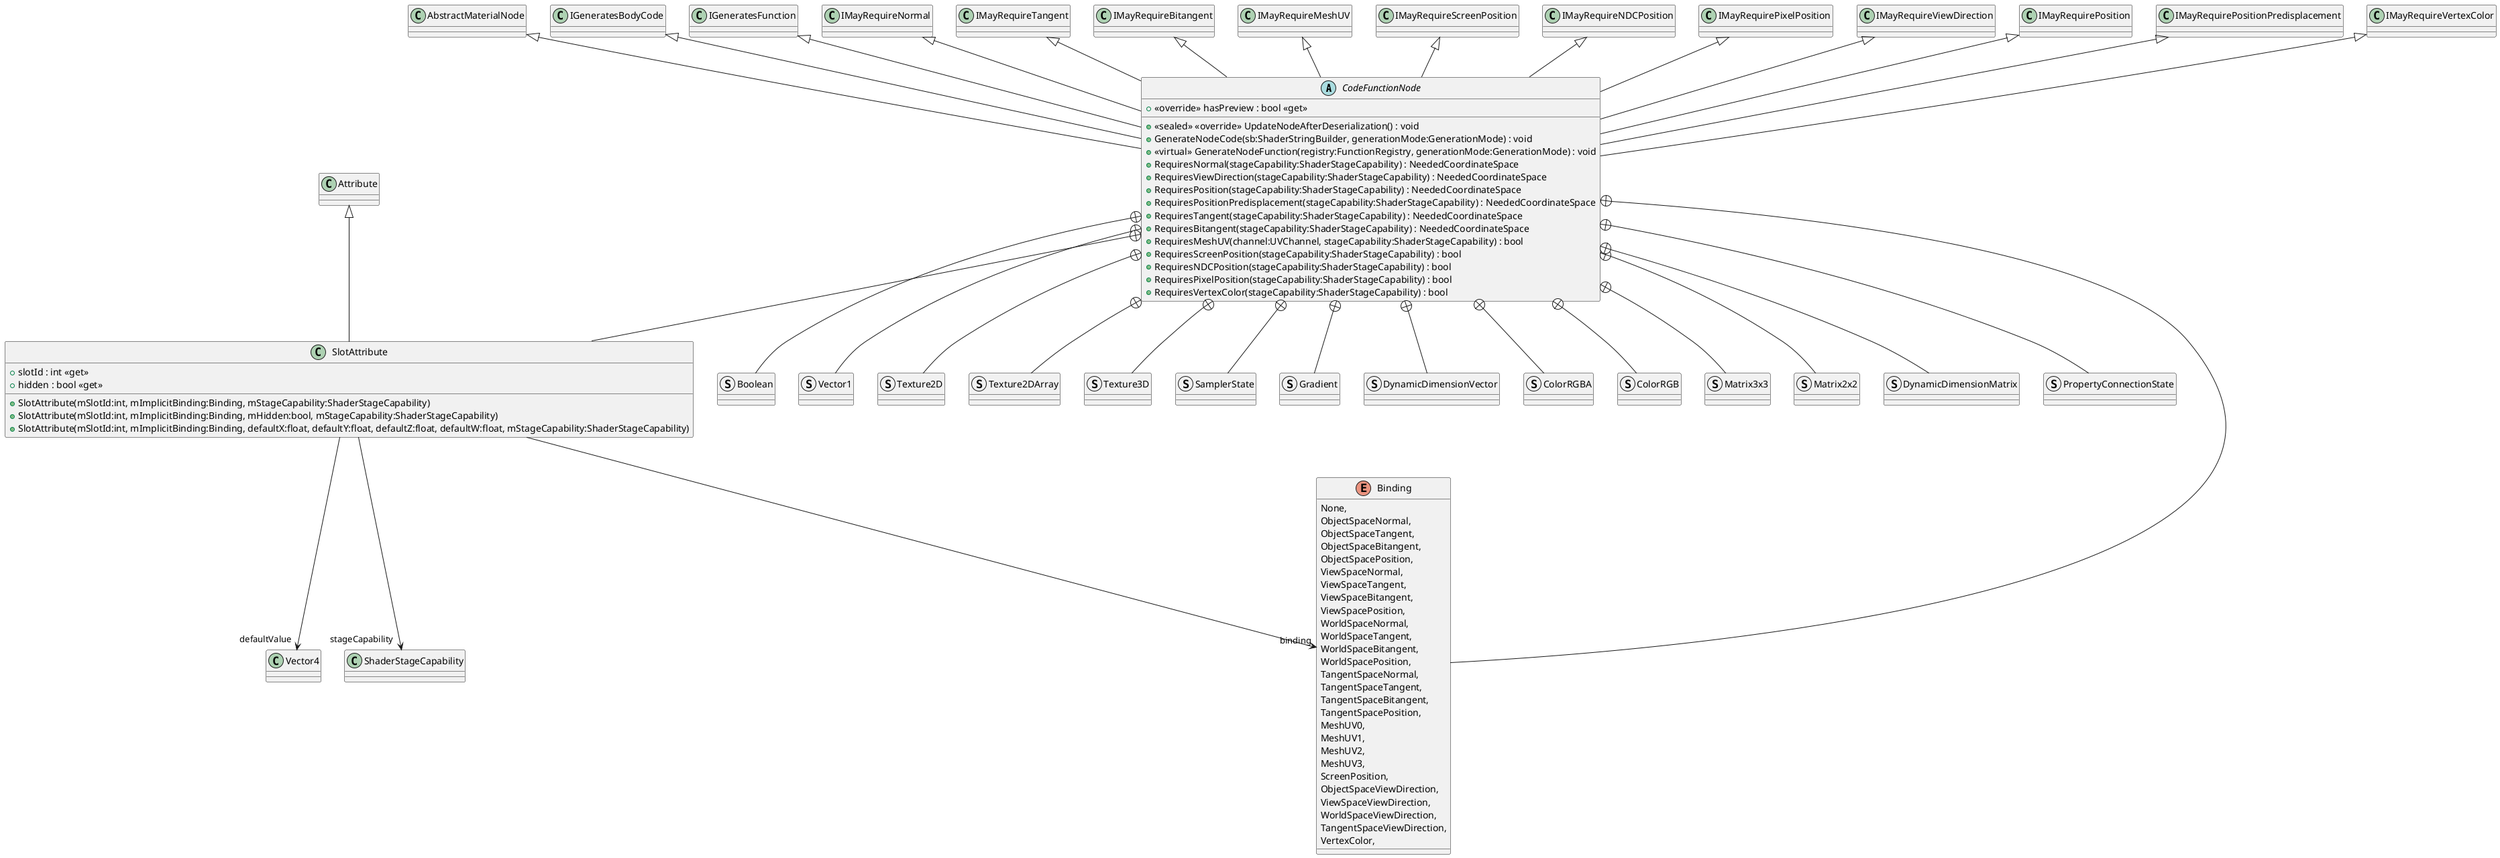 @startuml
abstract class CodeFunctionNode {
    + <<override>> hasPreview : bool <<get>>
    + <<sealed>> <<override>> UpdateNodeAfterDeserialization() : void
    + GenerateNodeCode(sb:ShaderStringBuilder, generationMode:GenerationMode) : void
    + <<virtual>> GenerateNodeFunction(registry:FunctionRegistry, generationMode:GenerationMode) : void
    + RequiresNormal(stageCapability:ShaderStageCapability) : NeededCoordinateSpace
    + RequiresViewDirection(stageCapability:ShaderStageCapability) : NeededCoordinateSpace
    + RequiresPosition(stageCapability:ShaderStageCapability) : NeededCoordinateSpace
    + RequiresPositionPredisplacement(stageCapability:ShaderStageCapability) : NeededCoordinateSpace
    + RequiresTangent(stageCapability:ShaderStageCapability) : NeededCoordinateSpace
    + RequiresBitangent(stageCapability:ShaderStageCapability) : NeededCoordinateSpace
    + RequiresMeshUV(channel:UVChannel, stageCapability:ShaderStageCapability) : bool
    + RequiresScreenPosition(stageCapability:ShaderStageCapability) : bool
    + RequiresNDCPosition(stageCapability:ShaderStageCapability) : bool
    + RequiresPixelPosition(stageCapability:ShaderStageCapability) : bool
    + RequiresVertexColor(stageCapability:ShaderStageCapability) : bool
}
struct Boolean {
}
struct Vector1 {
}
struct Texture2D {
}
struct Texture2DArray {
}
struct Texture3D {
}
struct SamplerState {
}
struct Gradient {
}
struct DynamicDimensionVector {
}
struct ColorRGBA {
}
struct ColorRGB {
}
struct Matrix3x3 {
}
struct Matrix2x2 {
}
struct DynamicDimensionMatrix {
}
struct PropertyConnectionState {
}
enum Binding {
    None,
    ObjectSpaceNormal,
    ObjectSpaceTangent,
    ObjectSpaceBitangent,
    ObjectSpacePosition,
    ViewSpaceNormal,
    ViewSpaceTangent,
    ViewSpaceBitangent,
    ViewSpacePosition,
    WorldSpaceNormal,
    WorldSpaceTangent,
    WorldSpaceBitangent,
    WorldSpacePosition,
    TangentSpaceNormal,
    TangentSpaceTangent,
    TangentSpaceBitangent,
    TangentSpacePosition,
    MeshUV0,
    MeshUV1,
    MeshUV2,
    MeshUV3,
    ScreenPosition,
    ObjectSpaceViewDirection,
    ViewSpaceViewDirection,
    WorldSpaceViewDirection,
    TangentSpaceViewDirection,
    VertexColor,
}
class SlotAttribute {
    + slotId : int <<get>>
    + hidden : bool <<get>>
    + SlotAttribute(mSlotId:int, mImplicitBinding:Binding, mStageCapability:ShaderStageCapability)
    + SlotAttribute(mSlotId:int, mImplicitBinding:Binding, mHidden:bool, mStageCapability:ShaderStageCapability)
    + SlotAttribute(mSlotId:int, mImplicitBinding:Binding, defaultX:float, defaultY:float, defaultZ:float, defaultW:float, mStageCapability:ShaderStageCapability)
}
AbstractMaterialNode <|-- CodeFunctionNode
IGeneratesBodyCode <|-- CodeFunctionNode
IGeneratesFunction <|-- CodeFunctionNode
IMayRequireNormal <|-- CodeFunctionNode
IMayRequireTangent <|-- CodeFunctionNode
IMayRequireBitangent <|-- CodeFunctionNode
IMayRequireMeshUV <|-- CodeFunctionNode
IMayRequireScreenPosition <|-- CodeFunctionNode
IMayRequireNDCPosition <|-- CodeFunctionNode
IMayRequirePixelPosition <|-- CodeFunctionNode
IMayRequireViewDirection <|-- CodeFunctionNode
IMayRequirePosition <|-- CodeFunctionNode
IMayRequirePositionPredisplacement <|-- CodeFunctionNode
IMayRequireVertexColor <|-- CodeFunctionNode
CodeFunctionNode +-- Boolean
CodeFunctionNode +-- Vector1
CodeFunctionNode +-- Texture2D
CodeFunctionNode +-- Texture2DArray
CodeFunctionNode +-- Texture3D
CodeFunctionNode +-- SamplerState
CodeFunctionNode +-- Gradient
CodeFunctionNode +-- DynamicDimensionVector
CodeFunctionNode +-- ColorRGBA
CodeFunctionNode +-- ColorRGB
CodeFunctionNode +-- Matrix3x3
CodeFunctionNode +-- Matrix2x2
CodeFunctionNode +-- DynamicDimensionMatrix
CodeFunctionNode +-- PropertyConnectionState
CodeFunctionNode +-- Binding
CodeFunctionNode +-- SlotAttribute
Attribute <|-- SlotAttribute
SlotAttribute --> "binding" Binding
SlotAttribute --> "defaultValue" Vector4
SlotAttribute --> "stageCapability" ShaderStageCapability
@enduml
